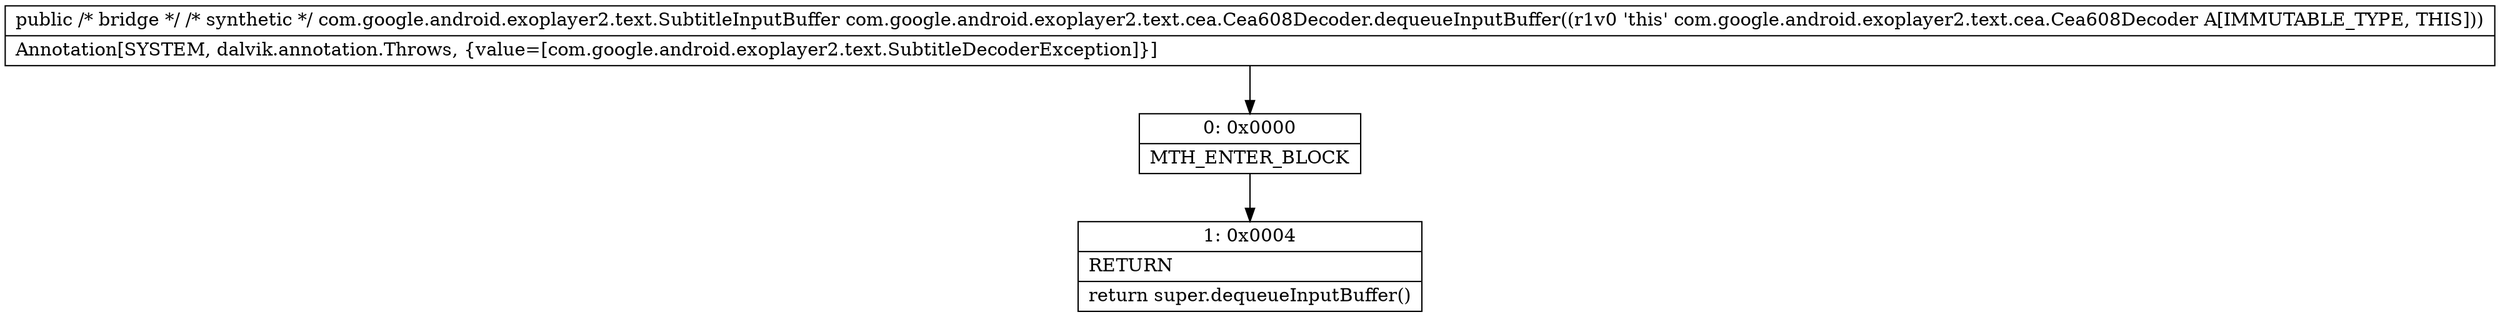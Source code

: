 digraph "CFG forcom.google.android.exoplayer2.text.cea.Cea608Decoder.dequeueInputBuffer()Lcom\/google\/android\/exoplayer2\/text\/SubtitleInputBuffer;" {
Node_0 [shape=record,label="{0\:\ 0x0000|MTH_ENTER_BLOCK\l}"];
Node_1 [shape=record,label="{1\:\ 0x0004|RETURN\l|return super.dequeueInputBuffer()\l}"];
MethodNode[shape=record,label="{public \/* bridge *\/ \/* synthetic *\/ com.google.android.exoplayer2.text.SubtitleInputBuffer com.google.android.exoplayer2.text.cea.Cea608Decoder.dequeueInputBuffer((r1v0 'this' com.google.android.exoplayer2.text.cea.Cea608Decoder A[IMMUTABLE_TYPE, THIS]))  | Annotation[SYSTEM, dalvik.annotation.Throws, \{value=[com.google.android.exoplayer2.text.SubtitleDecoderException]\}]\l}"];
MethodNode -> Node_0;
Node_0 -> Node_1;
}

